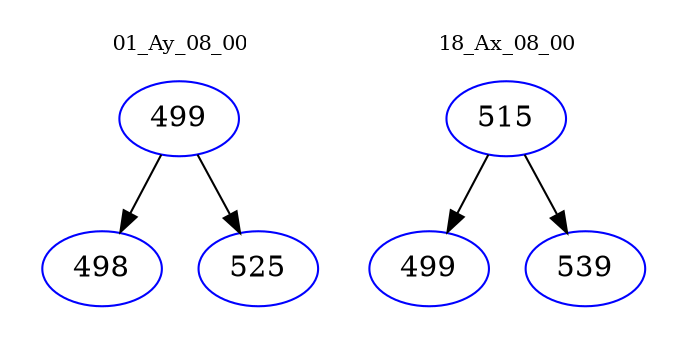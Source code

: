 digraph{
subgraph cluster_0 {
color = white
label = "01_Ay_08_00";
fontsize=10;
T0_499 [label="499", color="blue"]
T0_499 -> T0_498 [color="black"]
T0_498 [label="498", color="blue"]
T0_499 -> T0_525 [color="black"]
T0_525 [label="525", color="blue"]
}
subgraph cluster_1 {
color = white
label = "18_Ax_08_00";
fontsize=10;
T1_515 [label="515", color="blue"]
T1_515 -> T1_499 [color="black"]
T1_499 [label="499", color="blue"]
T1_515 -> T1_539 [color="black"]
T1_539 [label="539", color="blue"]
}
}
